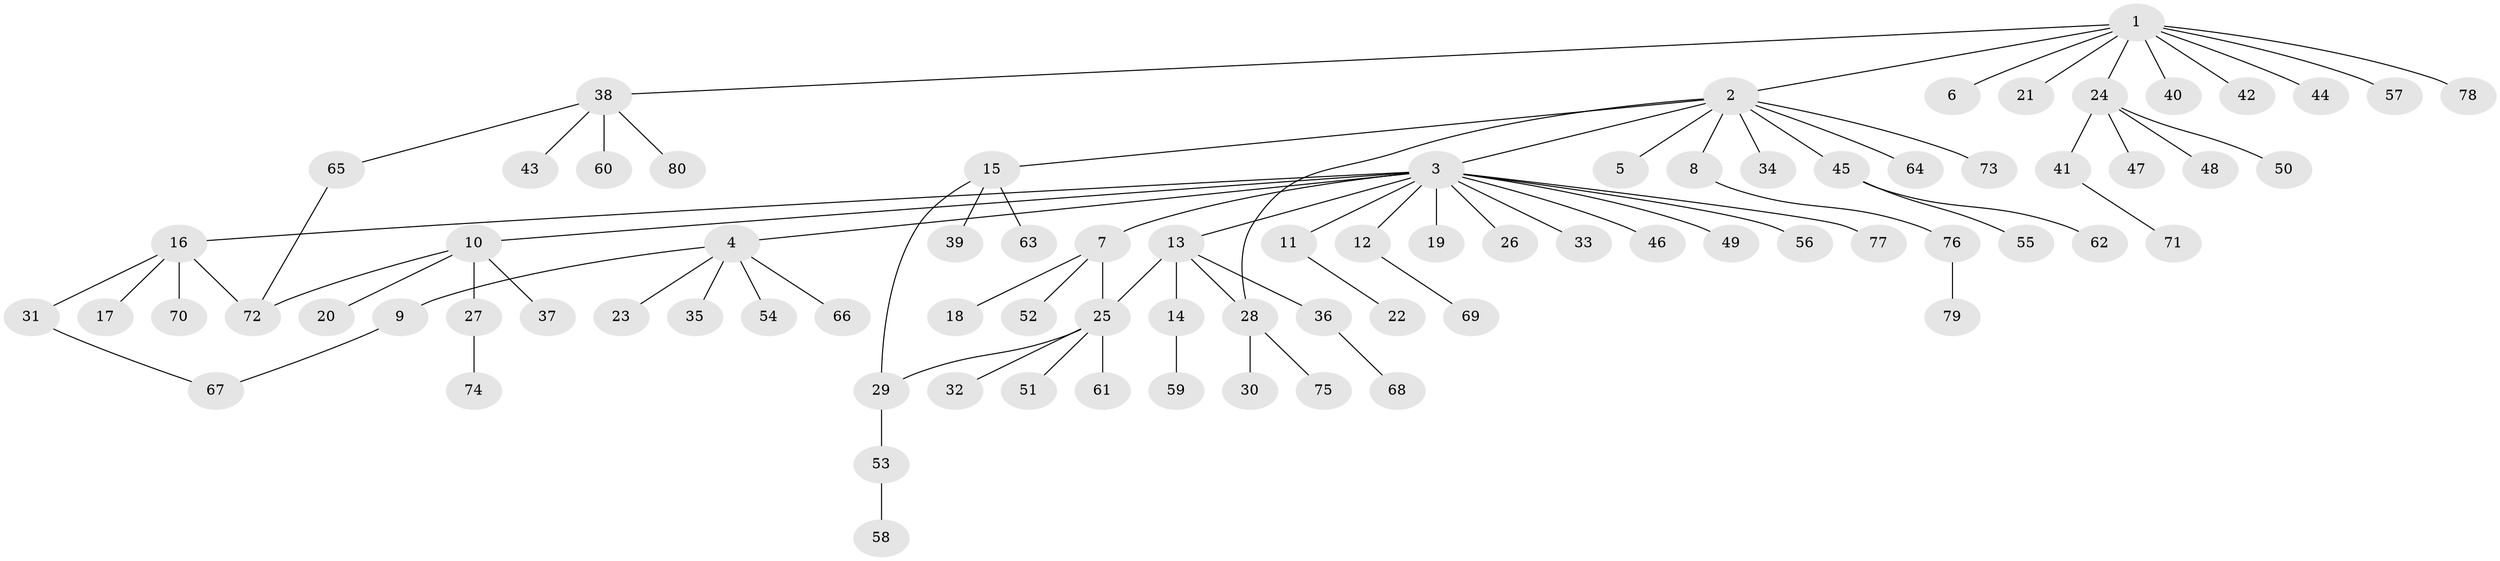 // Generated by graph-tools (version 1.1) at 2025/11/02/27/25 16:11:10]
// undirected, 80 vertices, 85 edges
graph export_dot {
graph [start="1"]
  node [color=gray90,style=filled];
  1;
  2;
  3;
  4;
  5;
  6;
  7;
  8;
  9;
  10;
  11;
  12;
  13;
  14;
  15;
  16;
  17;
  18;
  19;
  20;
  21;
  22;
  23;
  24;
  25;
  26;
  27;
  28;
  29;
  30;
  31;
  32;
  33;
  34;
  35;
  36;
  37;
  38;
  39;
  40;
  41;
  42;
  43;
  44;
  45;
  46;
  47;
  48;
  49;
  50;
  51;
  52;
  53;
  54;
  55;
  56;
  57;
  58;
  59;
  60;
  61;
  62;
  63;
  64;
  65;
  66;
  67;
  68;
  69;
  70;
  71;
  72;
  73;
  74;
  75;
  76;
  77;
  78;
  79;
  80;
  1 -- 2;
  1 -- 6;
  1 -- 21;
  1 -- 24;
  1 -- 38;
  1 -- 40;
  1 -- 42;
  1 -- 44;
  1 -- 57;
  1 -- 78;
  2 -- 3;
  2 -- 5;
  2 -- 8;
  2 -- 15;
  2 -- 28;
  2 -- 34;
  2 -- 45;
  2 -- 64;
  2 -- 73;
  3 -- 4;
  3 -- 7;
  3 -- 10;
  3 -- 11;
  3 -- 12;
  3 -- 13;
  3 -- 16;
  3 -- 19;
  3 -- 26;
  3 -- 33;
  3 -- 46;
  3 -- 49;
  3 -- 56;
  3 -- 77;
  4 -- 9;
  4 -- 23;
  4 -- 35;
  4 -- 54;
  4 -- 66;
  7 -- 18;
  7 -- 25;
  7 -- 52;
  8 -- 76;
  9 -- 67;
  10 -- 20;
  10 -- 27;
  10 -- 37;
  10 -- 72;
  11 -- 22;
  12 -- 69;
  13 -- 14;
  13 -- 25;
  13 -- 28;
  13 -- 36;
  14 -- 59;
  15 -- 29;
  15 -- 39;
  15 -- 63;
  16 -- 17;
  16 -- 31;
  16 -- 70;
  16 -- 72;
  24 -- 41;
  24 -- 47;
  24 -- 48;
  24 -- 50;
  25 -- 29;
  25 -- 32;
  25 -- 51;
  25 -- 61;
  27 -- 74;
  28 -- 30;
  28 -- 75;
  29 -- 53;
  31 -- 67;
  36 -- 68;
  38 -- 43;
  38 -- 60;
  38 -- 65;
  38 -- 80;
  41 -- 71;
  45 -- 55;
  45 -- 62;
  53 -- 58;
  65 -- 72;
  76 -- 79;
}
